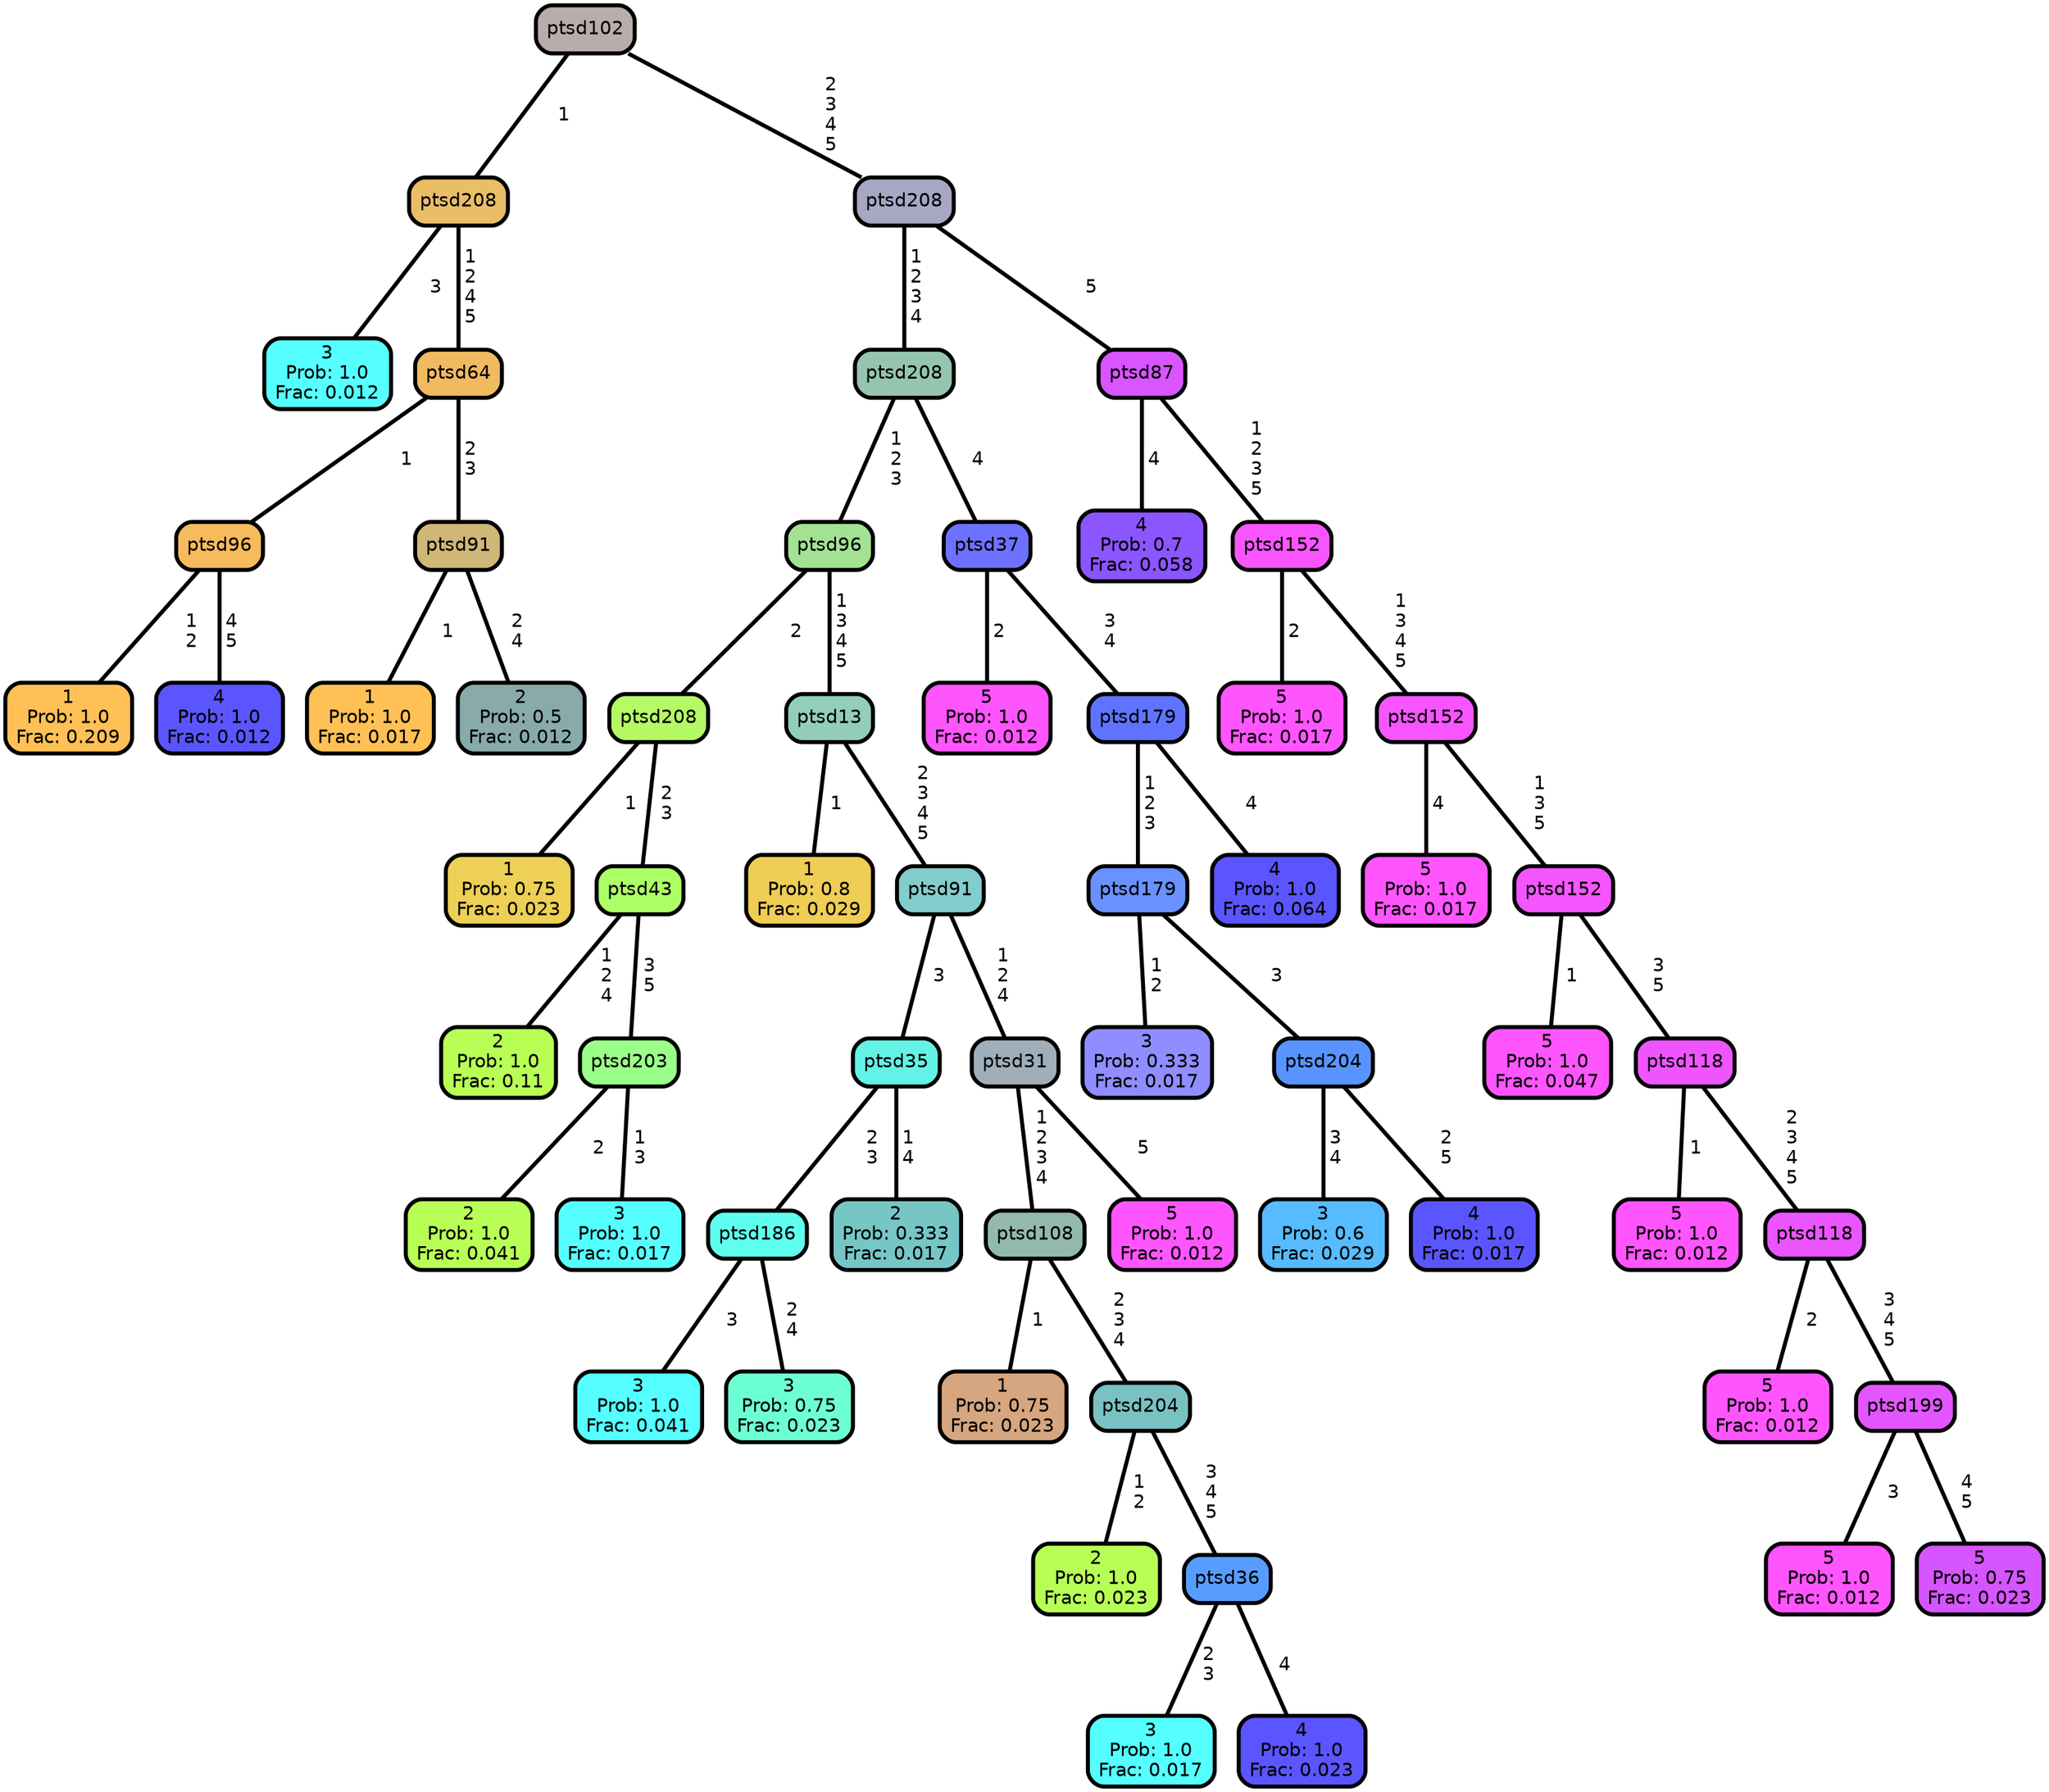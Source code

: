 graph Tree {
node [shape=box, style="filled, rounded",color="black",penwidth="3",fontcolor="black",                 fontname=helvetica] ;
graph [ranksep="0 equally", splines=straight,                 bgcolor=transparent, dpi=200] ;
edge [fontname=helvetica, color=black] ;
0 [label="3
Prob: 1.0
Frac: 0.012", fillcolor="#55ffff"] ;
1 [label="ptsd208", fillcolor="#eabd67"] ;
2 [label="1
Prob: 1.0
Frac: 0.209", fillcolor="#ffc155"] ;
3 [label="ptsd96", fillcolor="#f6bb5d"] ;
4 [label="4
Prob: 1.0
Frac: 0.012", fillcolor="#5a55ff"] ;
5 [label="ptsd64", fillcolor="#f1ba60"] ;
6 [label="1
Prob: 1.0
Frac: 0.017", fillcolor="#ffc155"] ;
7 [label="ptsd91", fillcolor="#cfb777"] ;
8 [label="2
Prob: 0.5
Frac: 0.012", fillcolor="#89aaaa"] ;
9 [label="ptsd102", fillcolor="#b9adab"] ;
10 [label="1
Prob: 0.75
Frac: 0.023", fillcolor="#edd055"] ;
11 [label="ptsd208", fillcolor="#b5f964"] ;
12 [label="2
Prob: 1.0
Frac: 0.11", fillcolor="#b8ff55"] ;
13 [label="ptsd43", fillcolor="#adff66"] ;
14 [label="2
Prob: 1.0
Frac: 0.041", fillcolor="#b8ff55"] ;
15 [label="ptsd203", fillcolor="#9aff88"] ;
16 [label="3
Prob: 1.0
Frac: 0.017", fillcolor="#55ffff"] ;
17 [label="ptsd96", fillcolor="#a3e292"] ;
18 [label="1
Prob: 0.8
Frac: 0.029", fillcolor="#f0cd55"] ;
19 [label="ptsd13", fillcolor="#93cdbc"] ;
20 [label="3
Prob: 1.0
Frac: 0.041", fillcolor="#55ffff"] ;
21 [label="ptsd186", fillcolor="#5effef"] ;
22 [label="3
Prob: 0.75
Frac: 0.023", fillcolor="#6dffd4"] ;
23 [label="ptsd35", fillcolor="#63f2e6"] ;
24 [label="2
Prob: 0.333
Frac: 0.017", fillcolor="#77c6c6"] ;
25 [label="ptsd91", fillcolor="#84cdcd"] ;
26 [label="1
Prob: 0.75
Frac: 0.023", fillcolor="#d5a67f"] ;
27 [label="ptsd108", fillcolor="#93b9af"] ;
28 [label="2
Prob: 1.0
Frac: 0.023", fillcolor="#b8ff55"] ;
29 [label="ptsd204", fillcolor="#7ac1c1"] ;
30 [label="3
Prob: 1.0
Frac: 0.017", fillcolor="#55ffff"] ;
31 [label="ptsd36", fillcolor="#579dff"] ;
32 [label="4
Prob: 1.0
Frac: 0.023", fillcolor="#5a55ff"] ;
33 [label="ptsd31", fillcolor="#9faeb9"] ;
34 [label="5
Prob: 1.0
Frac: 0.012", fillcolor="#ff55ff"] ;
35 [label="ptsd208", fillcolor="#95c5ae"] ;
36 [label="5
Prob: 1.0
Frac: 0.012", fillcolor="#ff55ff"] ;
37 [label="ptsd37", fillcolor="#6d71ff"] ;
38 [label="3
Prob: 0.333
Frac: 0.017", fillcolor="#8f8dff"] ;
39 [label="ptsd179", fillcolor="#6792ff"] ;
40 [label="3
Prob: 0.6
Frac: 0.029", fillcolor="#57bbff"] ;
41 [label="ptsd204", fillcolor="#5894ff"] ;
42 [label="4
Prob: 1.0
Frac: 0.017", fillcolor="#5a55ff"] ;
43 [label="ptsd179", fillcolor="#6073ff"] ;
44 [label="4
Prob: 1.0
Frac: 0.064", fillcolor="#5a55ff"] ;
45 [label="ptsd208", fillcolor="#a7a7c4"] ;
46 [label="4
Prob: 0.7
Frac: 0.058", fillcolor="#8b55ff"] ;
47 [label="ptsd87", fillcolor="#d855ff"] ;
48 [label="5
Prob: 1.0
Frac: 0.017", fillcolor="#ff55ff"] ;
49 [label="ptsd152", fillcolor="#f855ff"] ;
50 [label="5
Prob: 1.0
Frac: 0.017", fillcolor="#ff55ff"] ;
51 [label="ptsd152", fillcolor="#f755ff"] ;
52 [label="5
Prob: 1.0
Frac: 0.047", fillcolor="#ff55ff"] ;
53 [label="ptsd152", fillcolor="#f555ff"] ;
54 [label="5
Prob: 1.0
Frac: 0.012", fillcolor="#ff55ff"] ;
55 [label="ptsd118", fillcolor="#ee55ff"] ;
56 [label="5
Prob: 1.0
Frac: 0.012", fillcolor="#ff55ff"] ;
57 [label="ptsd118", fillcolor="#ea55ff"] ;
58 [label="5
Prob: 1.0
Frac: 0.012", fillcolor="#ff55ff"] ;
59 [label="ptsd199", fillcolor="#e355ff"] ;
60 [label="5
Prob: 0.75
Frac: 0.023", fillcolor="#d555ff"] ;
1 -- 0 [label=" 3",penwidth=3] ;
1 -- 5 [label=" 1\n 2\n 4\n 5",penwidth=3] ;
3 -- 2 [label=" 1\n 2",penwidth=3] ;
3 -- 4 [label=" 4\n 5",penwidth=3] ;
5 -- 3 [label=" 1",penwidth=3] ;
5 -- 7 [label=" 2\n 3",penwidth=3] ;
7 -- 6 [label=" 1",penwidth=3] ;
7 -- 8 [label=" 2\n 4",penwidth=3] ;
9 -- 1 [label=" 1",penwidth=3] ;
9 -- 45 [label=" 2\n 3\n 4\n 5",penwidth=3] ;
11 -- 10 [label=" 1",penwidth=3] ;
11 -- 13 [label=" 2\n 3",penwidth=3] ;
13 -- 12 [label=" 1\n 2\n 4",penwidth=3] ;
13 -- 15 [label=" 3\n 5",penwidth=3] ;
15 -- 14 [label=" 2",penwidth=3] ;
15 -- 16 [label=" 1\n 3",penwidth=3] ;
17 -- 11 [label=" 2",penwidth=3] ;
17 -- 19 [label=" 1\n 3\n 4\n 5",penwidth=3] ;
19 -- 18 [label=" 1",penwidth=3] ;
19 -- 25 [label=" 2\n 3\n 4\n 5",penwidth=3] ;
21 -- 20 [label=" 3",penwidth=3] ;
21 -- 22 [label=" 2\n 4",penwidth=3] ;
23 -- 21 [label=" 2\n 3",penwidth=3] ;
23 -- 24 [label=" 1\n 4",penwidth=3] ;
25 -- 23 [label=" 3",penwidth=3] ;
25 -- 33 [label=" 1\n 2\n 4",penwidth=3] ;
27 -- 26 [label=" 1",penwidth=3] ;
27 -- 29 [label=" 2\n 3\n 4",penwidth=3] ;
29 -- 28 [label=" 1\n 2",penwidth=3] ;
29 -- 31 [label=" 3\n 4\n 5",penwidth=3] ;
31 -- 30 [label=" 2\n 3",penwidth=3] ;
31 -- 32 [label=" 4",penwidth=3] ;
33 -- 27 [label=" 1\n 2\n 3\n 4",penwidth=3] ;
33 -- 34 [label=" 5",penwidth=3] ;
35 -- 17 [label=" 1\n 2\n 3",penwidth=3] ;
35 -- 37 [label=" 4",penwidth=3] ;
37 -- 36 [label=" 2",penwidth=3] ;
37 -- 43 [label=" 3\n 4",penwidth=3] ;
39 -- 38 [label=" 1\n 2",penwidth=3] ;
39 -- 41 [label=" 3",penwidth=3] ;
41 -- 40 [label=" 3\n 4",penwidth=3] ;
41 -- 42 [label=" 2\n 5",penwidth=3] ;
43 -- 39 [label=" 1\n 2\n 3",penwidth=3] ;
43 -- 44 [label=" 4",penwidth=3] ;
45 -- 35 [label=" 1\n 2\n 3\n 4",penwidth=3] ;
45 -- 47 [label=" 5",penwidth=3] ;
47 -- 46 [label=" 4",penwidth=3] ;
47 -- 49 [label=" 1\n 2\n 3\n 5",penwidth=3] ;
49 -- 48 [label=" 2",penwidth=3] ;
49 -- 51 [label=" 1\n 3\n 4\n 5",penwidth=3] ;
51 -- 50 [label=" 4",penwidth=3] ;
51 -- 53 [label=" 1\n 3\n 5",penwidth=3] ;
53 -- 52 [label=" 1",penwidth=3] ;
53 -- 55 [label=" 3\n 5",penwidth=3] ;
55 -- 54 [label=" 1",penwidth=3] ;
55 -- 57 [label=" 2\n 3\n 4\n 5",penwidth=3] ;
57 -- 56 [label=" 2",penwidth=3] ;
57 -- 59 [label=" 3\n 4\n 5",penwidth=3] ;
59 -- 58 [label=" 3",penwidth=3] ;
59 -- 60 [label=" 4\n 5",penwidth=3] ;
{rank = same;}}
